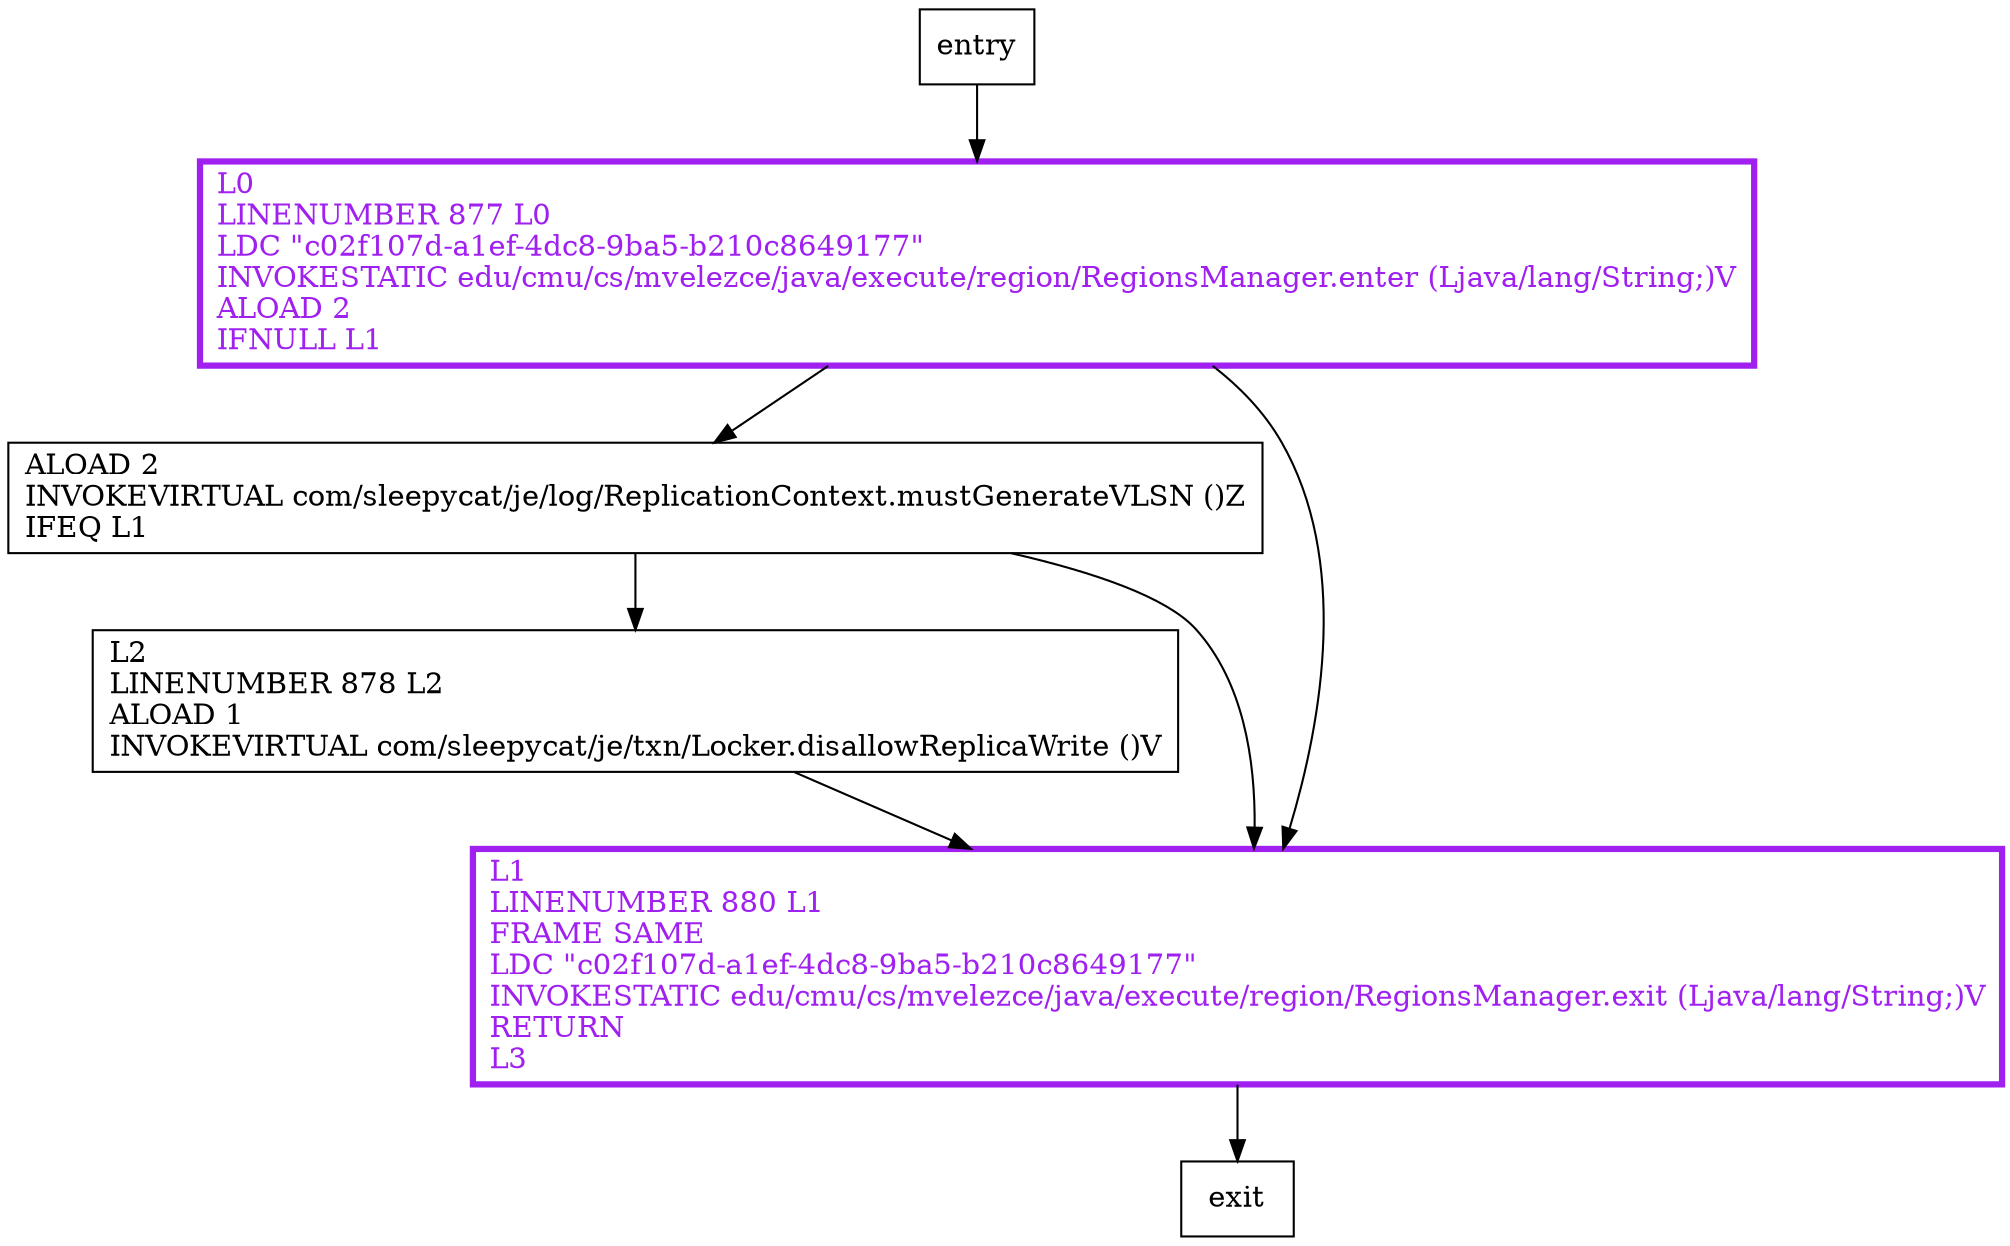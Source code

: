 digraph checkReplicaWrite {
node [shape=record];
2142149633 [label="L2\lLINENUMBER 878 L2\lALOAD 1\lINVOKEVIRTUAL com/sleepycat/je/txn/Locker.disallowReplicaWrite ()V\l"];
1661482647 [label="L0\lLINENUMBER 877 L0\lLDC \"c02f107d-a1ef-4dc8-9ba5-b210c8649177\"\lINVOKESTATIC edu/cmu/cs/mvelezce/java/execute/region/RegionsManager.enter (Ljava/lang/String;)V\lALOAD 2\lIFNULL L1\l"];
309685884 [label="ALOAD 2\lINVOKEVIRTUAL com/sleepycat/je/log/ReplicationContext.mustGenerateVLSN ()Z\lIFEQ L1\l"];
216755856 [label="L1\lLINENUMBER 880 L1\lFRAME SAME\lLDC \"c02f107d-a1ef-4dc8-9ba5-b210c8649177\"\lINVOKESTATIC edu/cmu/cs/mvelezce/java/execute/region/RegionsManager.exit (Ljava/lang/String;)V\lRETURN\lL3\l"];
entry;
exit;
entry -> 1661482647
2142149633 -> 216755856
1661482647 -> 309685884
1661482647 -> 216755856
309685884 -> 2142149633
309685884 -> 216755856
216755856 -> exit
1661482647[fontcolor="purple", penwidth=3, color="purple"];
216755856[fontcolor="purple", penwidth=3, color="purple"];
}
